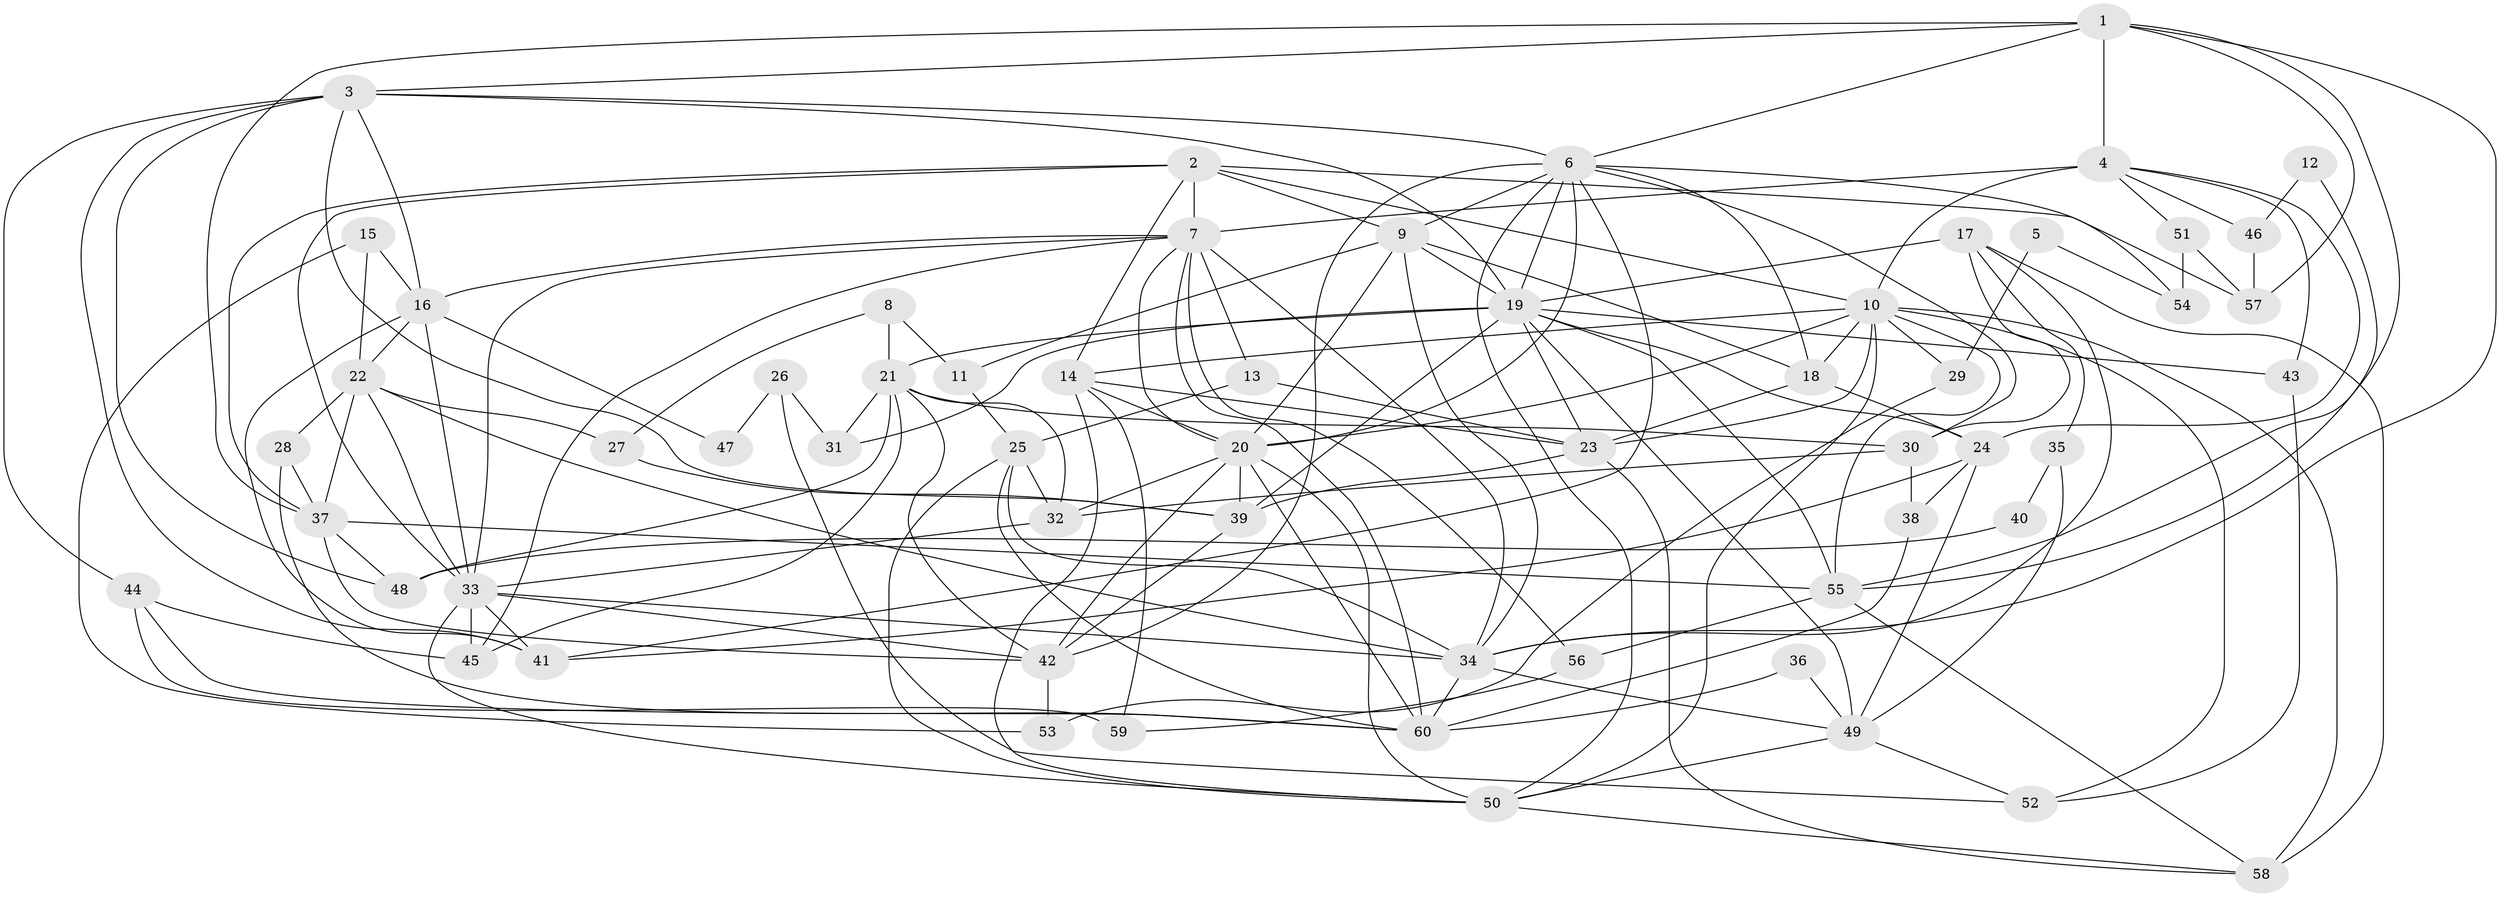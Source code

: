 // original degree distribution, {3: 0.30833333333333335, 7: 0.058333333333333334, 2: 0.15, 6: 0.09166666666666666, 4: 0.2, 5: 0.175, 9: 0.008333333333333333, 8: 0.008333333333333333}
// Generated by graph-tools (version 1.1) at 2025/51/03/04/25 22:51:08]
// undirected, 60 vertices, 160 edges
graph export_dot {
  node [color=gray90,style=filled];
  1;
  2;
  3;
  4;
  5;
  6;
  7;
  8;
  9;
  10;
  11;
  12;
  13;
  14;
  15;
  16;
  17;
  18;
  19;
  20;
  21;
  22;
  23;
  24;
  25;
  26;
  27;
  28;
  29;
  30;
  31;
  32;
  33;
  34;
  35;
  36;
  37;
  38;
  39;
  40;
  41;
  42;
  43;
  44;
  45;
  46;
  47;
  48;
  49;
  50;
  51;
  52;
  53;
  54;
  55;
  56;
  57;
  58;
  59;
  60;
  1 -- 3 [weight=1.0];
  1 -- 4 [weight=1.0];
  1 -- 6 [weight=1.0];
  1 -- 34 [weight=1.0];
  1 -- 37 [weight=1.0];
  1 -- 55 [weight=1.0];
  1 -- 57 [weight=1.0];
  2 -- 7 [weight=1.0];
  2 -- 9 [weight=1.0];
  2 -- 10 [weight=1.0];
  2 -- 14 [weight=1.0];
  2 -- 33 [weight=1.0];
  2 -- 37 [weight=1.0];
  2 -- 57 [weight=1.0];
  3 -- 6 [weight=1.0];
  3 -- 16 [weight=1.0];
  3 -- 19 [weight=1.0];
  3 -- 39 [weight=1.0];
  3 -- 41 [weight=1.0];
  3 -- 44 [weight=1.0];
  3 -- 48 [weight=1.0];
  4 -- 7 [weight=3.0];
  4 -- 10 [weight=1.0];
  4 -- 24 [weight=1.0];
  4 -- 43 [weight=1.0];
  4 -- 46 [weight=1.0];
  4 -- 51 [weight=1.0];
  5 -- 29 [weight=1.0];
  5 -- 54 [weight=1.0];
  6 -- 9 [weight=2.0];
  6 -- 18 [weight=1.0];
  6 -- 19 [weight=1.0];
  6 -- 20 [weight=1.0];
  6 -- 30 [weight=1.0];
  6 -- 41 [weight=1.0];
  6 -- 42 [weight=1.0];
  6 -- 50 [weight=1.0];
  6 -- 54 [weight=2.0];
  7 -- 13 [weight=1.0];
  7 -- 16 [weight=1.0];
  7 -- 20 [weight=1.0];
  7 -- 33 [weight=1.0];
  7 -- 34 [weight=1.0];
  7 -- 45 [weight=1.0];
  7 -- 56 [weight=1.0];
  7 -- 60 [weight=1.0];
  8 -- 11 [weight=1.0];
  8 -- 21 [weight=2.0];
  8 -- 27 [weight=1.0];
  9 -- 11 [weight=1.0];
  9 -- 18 [weight=1.0];
  9 -- 19 [weight=1.0];
  9 -- 20 [weight=1.0];
  9 -- 34 [weight=1.0];
  10 -- 14 [weight=1.0];
  10 -- 18 [weight=2.0];
  10 -- 20 [weight=1.0];
  10 -- 23 [weight=1.0];
  10 -- 29 [weight=1.0];
  10 -- 50 [weight=1.0];
  10 -- 52 [weight=1.0];
  10 -- 55 [weight=1.0];
  10 -- 58 [weight=1.0];
  11 -- 25 [weight=1.0];
  12 -- 46 [weight=1.0];
  12 -- 55 [weight=1.0];
  13 -- 23 [weight=1.0];
  13 -- 25 [weight=1.0];
  14 -- 20 [weight=1.0];
  14 -- 23 [weight=1.0];
  14 -- 50 [weight=1.0];
  14 -- 59 [weight=1.0];
  15 -- 16 [weight=1.0];
  15 -- 22 [weight=1.0];
  15 -- 53 [weight=1.0];
  16 -- 22 [weight=1.0];
  16 -- 33 [weight=1.0];
  16 -- 41 [weight=1.0];
  16 -- 47 [weight=1.0];
  17 -- 19 [weight=1.0];
  17 -- 30 [weight=1.0];
  17 -- 34 [weight=1.0];
  17 -- 35 [weight=1.0];
  17 -- 58 [weight=1.0];
  18 -- 23 [weight=2.0];
  18 -- 24 [weight=1.0];
  19 -- 21 [weight=1.0];
  19 -- 23 [weight=1.0];
  19 -- 24 [weight=2.0];
  19 -- 31 [weight=1.0];
  19 -- 39 [weight=1.0];
  19 -- 43 [weight=1.0];
  19 -- 49 [weight=1.0];
  19 -- 55 [weight=1.0];
  20 -- 32 [weight=1.0];
  20 -- 39 [weight=1.0];
  20 -- 42 [weight=1.0];
  20 -- 50 [weight=1.0];
  20 -- 60 [weight=1.0];
  21 -- 30 [weight=2.0];
  21 -- 31 [weight=1.0];
  21 -- 32 [weight=2.0];
  21 -- 42 [weight=1.0];
  21 -- 45 [weight=1.0];
  21 -- 48 [weight=2.0];
  22 -- 27 [weight=1.0];
  22 -- 28 [weight=1.0];
  22 -- 33 [weight=1.0];
  22 -- 34 [weight=1.0];
  22 -- 37 [weight=1.0];
  23 -- 39 [weight=1.0];
  23 -- 58 [weight=1.0];
  24 -- 38 [weight=1.0];
  24 -- 41 [weight=1.0];
  24 -- 49 [weight=1.0];
  25 -- 32 [weight=1.0];
  25 -- 34 [weight=2.0];
  25 -- 50 [weight=1.0];
  25 -- 60 [weight=1.0];
  26 -- 31 [weight=1.0];
  26 -- 47 [weight=1.0];
  26 -- 52 [weight=1.0];
  27 -- 39 [weight=1.0];
  28 -- 37 [weight=1.0];
  28 -- 60 [weight=1.0];
  29 -- 53 [weight=1.0];
  30 -- 32 [weight=1.0];
  30 -- 38 [weight=1.0];
  32 -- 33 [weight=1.0];
  33 -- 34 [weight=1.0];
  33 -- 41 [weight=1.0];
  33 -- 42 [weight=1.0];
  33 -- 45 [weight=1.0];
  33 -- 50 [weight=1.0];
  34 -- 49 [weight=1.0];
  34 -- 60 [weight=1.0];
  35 -- 40 [weight=1.0];
  35 -- 49 [weight=1.0];
  36 -- 49 [weight=1.0];
  36 -- 60 [weight=1.0];
  37 -- 42 [weight=1.0];
  37 -- 48 [weight=1.0];
  37 -- 55 [weight=1.0];
  38 -- 60 [weight=1.0];
  39 -- 42 [weight=1.0];
  40 -- 48 [weight=1.0];
  42 -- 53 [weight=1.0];
  43 -- 52 [weight=1.0];
  44 -- 45 [weight=1.0];
  44 -- 59 [weight=1.0];
  44 -- 60 [weight=1.0];
  46 -- 57 [weight=1.0];
  49 -- 50 [weight=1.0];
  49 -- 52 [weight=1.0];
  50 -- 58 [weight=1.0];
  51 -- 54 [weight=1.0];
  51 -- 57 [weight=1.0];
  55 -- 56 [weight=1.0];
  55 -- 58 [weight=1.0];
  56 -- 59 [weight=1.0];
}
